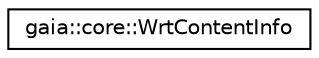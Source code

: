 digraph G
{
  edge [fontname="Helvetica",fontsize="10",labelfontname="Helvetica",labelfontsize="10"];
  node [fontname="Helvetica",fontsize="10",shape=record];
  rankdir=LR;
  Node1 [label="gaia::core::WrtContentInfo",height=0.2,width=0.4,color="black", fillcolor="white", style="filled",URL="$dd/d3a/classgaia_1_1core_1_1_wrt_content_info.html",tooltip="Overall content information of a web runtime package."];
}
